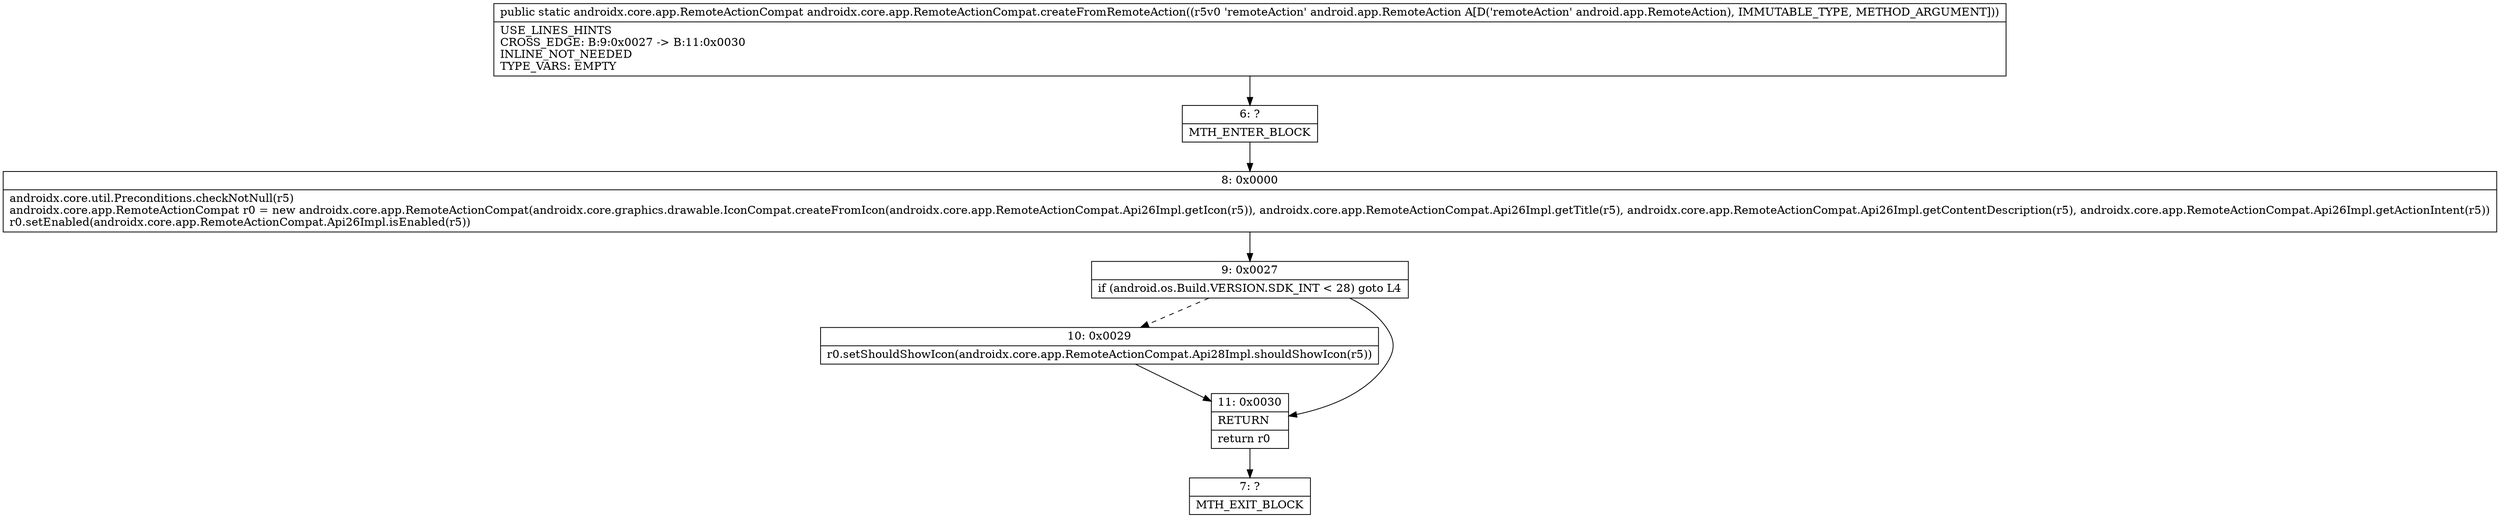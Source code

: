 digraph "CFG forandroidx.core.app.RemoteActionCompat.createFromRemoteAction(Landroid\/app\/RemoteAction;)Landroidx\/core\/app\/RemoteActionCompat;" {
Node_6 [shape=record,label="{6\:\ ?|MTH_ENTER_BLOCK\l}"];
Node_8 [shape=record,label="{8\:\ 0x0000|androidx.core.util.Preconditions.checkNotNull(r5)\landroidx.core.app.RemoteActionCompat r0 = new androidx.core.app.RemoteActionCompat(androidx.core.graphics.drawable.IconCompat.createFromIcon(androidx.core.app.RemoteActionCompat.Api26Impl.getIcon(r5)), androidx.core.app.RemoteActionCompat.Api26Impl.getTitle(r5), androidx.core.app.RemoteActionCompat.Api26Impl.getContentDescription(r5), androidx.core.app.RemoteActionCompat.Api26Impl.getActionIntent(r5))\lr0.setEnabled(androidx.core.app.RemoteActionCompat.Api26Impl.isEnabled(r5))\l}"];
Node_9 [shape=record,label="{9\:\ 0x0027|if (android.os.Build.VERSION.SDK_INT \< 28) goto L4\l}"];
Node_10 [shape=record,label="{10\:\ 0x0029|r0.setShouldShowIcon(androidx.core.app.RemoteActionCompat.Api28Impl.shouldShowIcon(r5))\l}"];
Node_11 [shape=record,label="{11\:\ 0x0030|RETURN\l|return r0\l}"];
Node_7 [shape=record,label="{7\:\ ?|MTH_EXIT_BLOCK\l}"];
MethodNode[shape=record,label="{public static androidx.core.app.RemoteActionCompat androidx.core.app.RemoteActionCompat.createFromRemoteAction((r5v0 'remoteAction' android.app.RemoteAction A[D('remoteAction' android.app.RemoteAction), IMMUTABLE_TYPE, METHOD_ARGUMENT]))  | USE_LINES_HINTS\lCROSS_EDGE: B:9:0x0027 \-\> B:11:0x0030\lINLINE_NOT_NEEDED\lTYPE_VARS: EMPTY\l}"];
MethodNode -> Node_6;Node_6 -> Node_8;
Node_8 -> Node_9;
Node_9 -> Node_10[style=dashed];
Node_9 -> Node_11;
Node_10 -> Node_11;
Node_11 -> Node_7;
}

